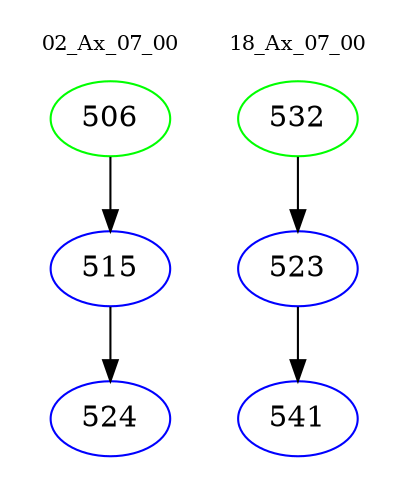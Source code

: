 digraph{
subgraph cluster_0 {
color = white
label = "02_Ax_07_00";
fontsize=10;
T0_506 [label="506", color="green"]
T0_506 -> T0_515 [color="black"]
T0_515 [label="515", color="blue"]
T0_515 -> T0_524 [color="black"]
T0_524 [label="524", color="blue"]
}
subgraph cluster_1 {
color = white
label = "18_Ax_07_00";
fontsize=10;
T1_532 [label="532", color="green"]
T1_532 -> T1_523 [color="black"]
T1_523 [label="523", color="blue"]
T1_523 -> T1_541 [color="black"]
T1_541 [label="541", color="blue"]
}
}
